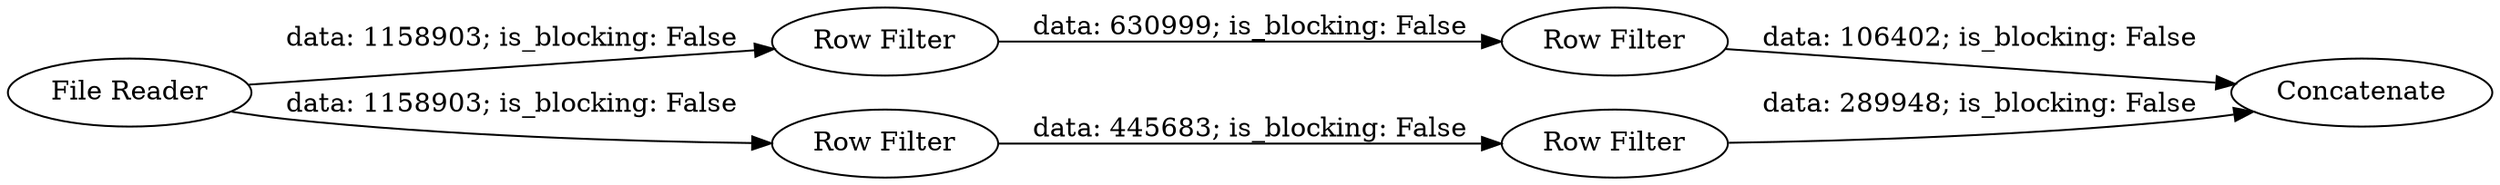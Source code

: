 digraph {
	"-1532320232349157674_5" [label="Row Filter"]
	"-1532320232349157674_6" [label=Concatenate]
	"-1532320232349157674_2" [label="Row Filter"]
	"-1532320232349157674_1" [label="File Reader"]
	"-1532320232349157674_3" [label="Row Filter"]
	"-1532320232349157674_4" [label="Row Filter"]
	"-1532320232349157674_1" -> "-1532320232349157674_2" [label="data: 1158903; is_blocking: False"]
	"-1532320232349157674_2" -> "-1532320232349157674_3" [label="data: 630999; is_blocking: False"]
	"-1532320232349157674_1" -> "-1532320232349157674_4" [label="data: 1158903; is_blocking: False"]
	"-1532320232349157674_4" -> "-1532320232349157674_5" [label="data: 445683; is_blocking: False"]
	"-1532320232349157674_5" -> "-1532320232349157674_6" [label="data: 289948; is_blocking: False"]
	"-1532320232349157674_3" -> "-1532320232349157674_6" [label="data: 106402; is_blocking: False"]
	rankdir=LR
}
